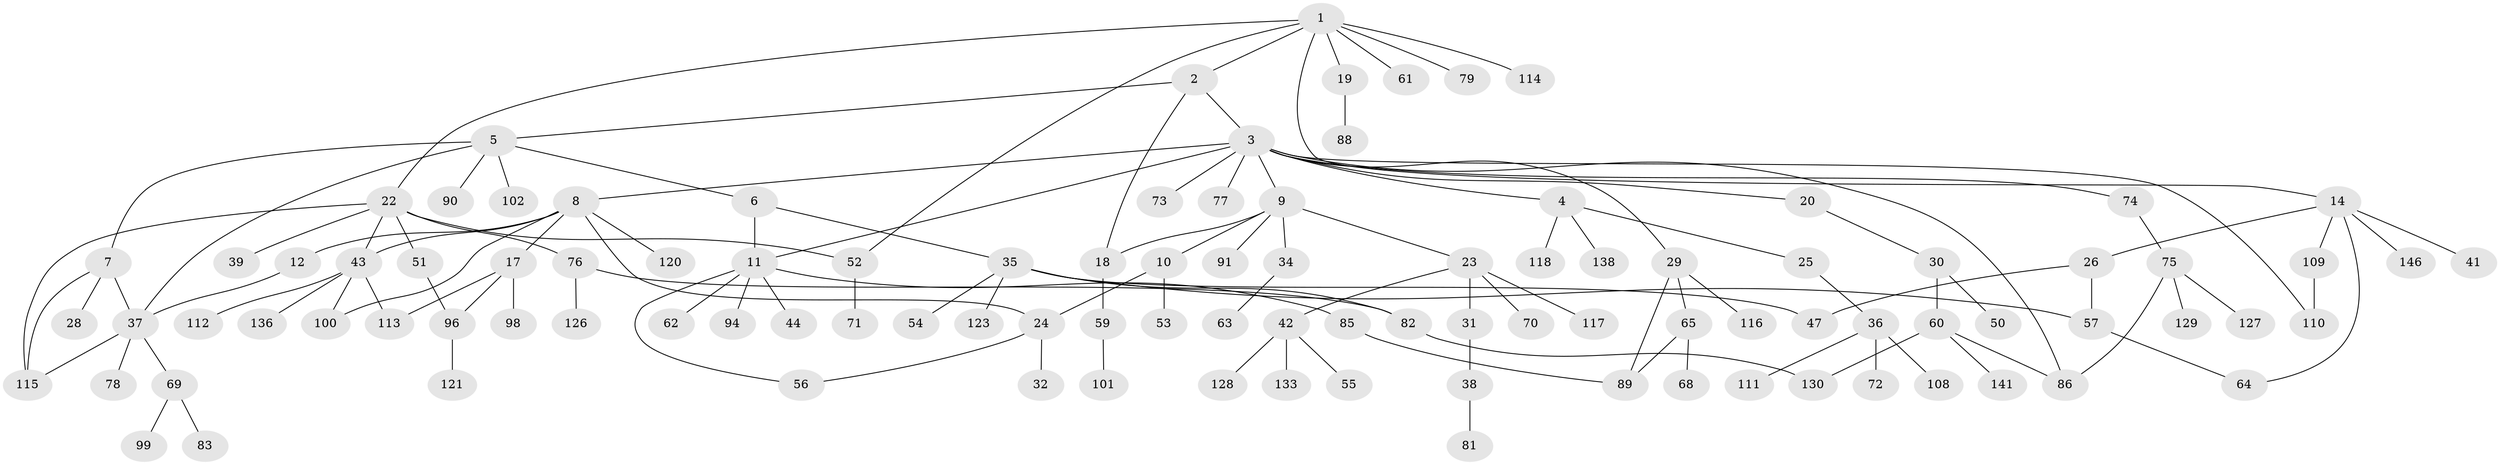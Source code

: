 // Generated by graph-tools (version 1.1) at 2025/51/02/27/25 19:51:36]
// undirected, 105 vertices, 127 edges
graph export_dot {
graph [start="1"]
  node [color=gray90,style=filled];
  1 [super="+21"];
  2 [super="+148"];
  3 [super="+16"];
  4 [super="+131"];
  5 [super="+67"];
  6;
  7 [super="+124"];
  8 [super="+13"];
  9 [super="+15"];
  10 [super="+58"];
  11 [super="+45"];
  12 [super="+84"];
  14 [super="+107"];
  17 [super="+80"];
  18 [super="+95"];
  19 [super="+33"];
  20;
  22 [super="+105"];
  23 [super="+27"];
  24;
  25;
  26 [super="+103"];
  28 [super="+87"];
  29;
  30;
  31;
  32;
  34 [super="+40"];
  35 [super="+49"];
  36 [super="+48"];
  37 [super="+97"];
  38;
  39;
  41;
  42;
  43 [super="+46"];
  44;
  47;
  50 [super="+104"];
  51;
  52 [super="+140"];
  53;
  54;
  55 [super="+135"];
  56;
  57;
  59;
  60 [super="+106"];
  61 [super="+119"];
  62;
  63;
  64 [super="+147"];
  65 [super="+66"];
  68 [super="+134"];
  69;
  70;
  71;
  72;
  73;
  74;
  75 [super="+125"];
  76 [super="+93"];
  77;
  78;
  79;
  81;
  82 [super="+132"];
  83;
  85;
  86 [super="+139"];
  88;
  89 [super="+92"];
  90 [super="+122"];
  91;
  94 [super="+145"];
  96;
  98;
  99;
  100;
  101 [super="+143"];
  102;
  108;
  109;
  110;
  111;
  112 [super="+149"];
  113;
  114;
  115;
  116;
  117;
  118;
  120 [super="+144"];
  121;
  123;
  126;
  127 [super="+137"];
  128;
  129 [super="+142"];
  130;
  133;
  136;
  138;
  141;
  146;
  1 -- 2;
  1 -- 14;
  1 -- 19;
  1 -- 22;
  1 -- 79;
  1 -- 114;
  1 -- 52;
  1 -- 61;
  2 -- 3;
  2 -- 5;
  2 -- 18;
  3 -- 4;
  3 -- 8;
  3 -- 9;
  3 -- 20;
  3 -- 73;
  3 -- 86;
  3 -- 29;
  3 -- 74;
  3 -- 11;
  3 -- 77;
  3 -- 110;
  4 -- 25;
  4 -- 118;
  4 -- 138;
  5 -- 6;
  5 -- 7;
  5 -- 90;
  5 -- 37;
  5 -- 102;
  6 -- 11;
  6 -- 35;
  7 -- 28;
  7 -- 37;
  7 -- 115;
  8 -- 12;
  8 -- 17;
  8 -- 120;
  8 -- 24;
  8 -- 43;
  8 -- 100;
  9 -- 10;
  9 -- 18;
  9 -- 34;
  9 -- 91;
  9 -- 23;
  10 -- 53;
  10 -- 24;
  11 -- 44;
  11 -- 62;
  11 -- 56;
  11 -- 85;
  11 -- 94;
  12 -- 37;
  14 -- 26;
  14 -- 41;
  14 -- 109;
  14 -- 64;
  14 -- 146;
  17 -- 113;
  17 -- 96;
  17 -- 98;
  18 -- 59;
  19 -- 88;
  20 -- 30;
  22 -- 39;
  22 -- 51;
  22 -- 76;
  22 -- 115;
  22 -- 43;
  22 -- 52;
  23 -- 70;
  23 -- 42;
  23 -- 31;
  23 -- 117;
  24 -- 32;
  24 -- 56;
  25 -- 36;
  26 -- 47;
  26 -- 57;
  29 -- 65;
  29 -- 89;
  29 -- 116;
  30 -- 50;
  30 -- 60;
  31 -- 38;
  34 -- 63;
  35 -- 54;
  35 -- 82;
  35 -- 57;
  35 -- 123;
  35 -- 47;
  36 -- 72;
  36 -- 111;
  36 -- 108;
  37 -- 69;
  37 -- 78;
  37 -- 115;
  38 -- 81;
  42 -- 55;
  42 -- 128;
  42 -- 133;
  43 -- 100;
  43 -- 112;
  43 -- 136;
  43 -- 113;
  51 -- 96;
  52 -- 71;
  57 -- 64;
  59 -- 101;
  60 -- 130;
  60 -- 141;
  60 -- 86;
  65 -- 68;
  65 -- 89;
  69 -- 83;
  69 -- 99;
  74 -- 75;
  75 -- 127;
  75 -- 129;
  75 -- 86;
  76 -- 126;
  76 -- 82;
  82 -- 130;
  85 -- 89;
  96 -- 121;
  109 -- 110;
}
